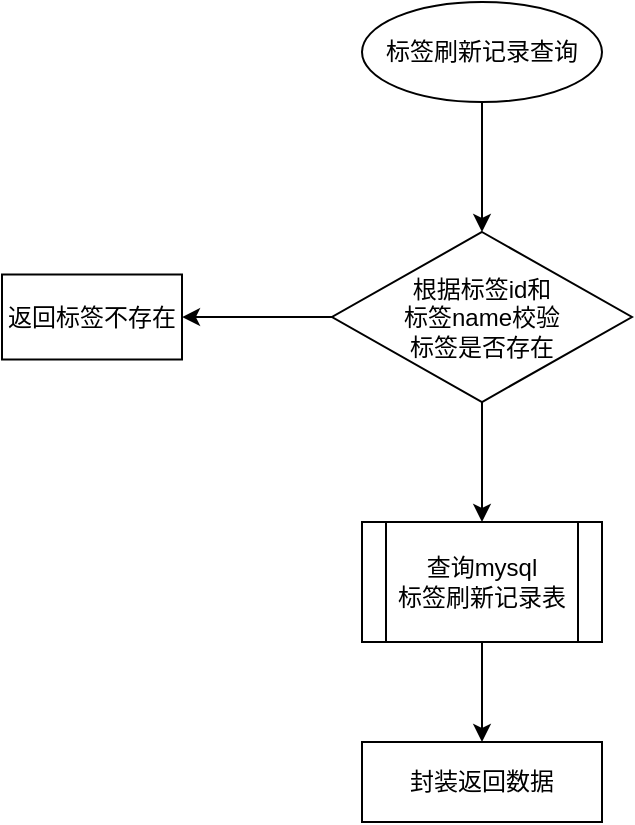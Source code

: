 <mxfile version="24.7.17">
  <diagram name="第 1 页" id="NL6Ysqw2el9EPDpZfOqE">
    <mxGraphModel dx="1026" dy="650" grid="1" gridSize="10" guides="1" tooltips="1" connect="1" arrows="1" fold="1" page="1" pageScale="1" pageWidth="827" pageHeight="1169" math="0" shadow="0">
      <root>
        <mxCell id="0" />
        <mxCell id="1" parent="0" />
        <mxCell id="CP5K81GHlPIZIS6XxBVr-3" value="" style="edgeStyle=orthogonalEdgeStyle;rounded=0;orthogonalLoop=1;jettySize=auto;html=1;" edge="1" parent="1" source="CP5K81GHlPIZIS6XxBVr-1" target="CP5K81GHlPIZIS6XxBVr-2">
          <mxGeometry relative="1" as="geometry" />
        </mxCell>
        <mxCell id="CP5K81GHlPIZIS6XxBVr-1" value="标签刷新记录查询" style="ellipse;whiteSpace=wrap;html=1;" vertex="1" parent="1">
          <mxGeometry x="250" y="90" width="120" height="50" as="geometry" />
        </mxCell>
        <mxCell id="CP5K81GHlPIZIS6XxBVr-5" value="" style="edgeStyle=orthogonalEdgeStyle;rounded=0;orthogonalLoop=1;jettySize=auto;html=1;" edge="1" parent="1" source="CP5K81GHlPIZIS6XxBVr-2" target="CP5K81GHlPIZIS6XxBVr-4">
          <mxGeometry relative="1" as="geometry" />
        </mxCell>
        <mxCell id="CP5K81GHlPIZIS6XxBVr-7" value="" style="edgeStyle=orthogonalEdgeStyle;rounded=0;orthogonalLoop=1;jettySize=auto;html=1;" edge="1" parent="1" source="CP5K81GHlPIZIS6XxBVr-2" target="CP5K81GHlPIZIS6XxBVr-6">
          <mxGeometry relative="1" as="geometry" />
        </mxCell>
        <mxCell id="CP5K81GHlPIZIS6XxBVr-2" value="根据标签id和&lt;div&gt;标签name校验&lt;/div&gt;&lt;div&gt;标签是否存在&lt;/div&gt;" style="rhombus;whiteSpace=wrap;html=1;" vertex="1" parent="1">
          <mxGeometry x="235" y="205" width="150" height="85" as="geometry" />
        </mxCell>
        <mxCell id="CP5K81GHlPIZIS6XxBVr-4" value="返回标签不存在" style="whiteSpace=wrap;html=1;" vertex="1" parent="1">
          <mxGeometry x="70" y="226.25" width="90" height="42.5" as="geometry" />
        </mxCell>
        <mxCell id="CP5K81GHlPIZIS6XxBVr-9" value="" style="edgeStyle=orthogonalEdgeStyle;rounded=0;orthogonalLoop=1;jettySize=auto;html=1;" edge="1" parent="1" source="CP5K81GHlPIZIS6XxBVr-6" target="CP5K81GHlPIZIS6XxBVr-8">
          <mxGeometry relative="1" as="geometry" />
        </mxCell>
        <mxCell id="CP5K81GHlPIZIS6XxBVr-6" value="查询mysql&lt;div&gt;标签刷新记录表&lt;/div&gt;" style="shape=process;whiteSpace=wrap;html=1;backgroundOutline=1;" vertex="1" parent="1">
          <mxGeometry x="250" y="350" width="120" height="60" as="geometry" />
        </mxCell>
        <mxCell id="CP5K81GHlPIZIS6XxBVr-8" value="封装返回数据" style="whiteSpace=wrap;html=1;" vertex="1" parent="1">
          <mxGeometry x="250" y="460" width="120" height="40" as="geometry" />
        </mxCell>
      </root>
    </mxGraphModel>
  </diagram>
</mxfile>
